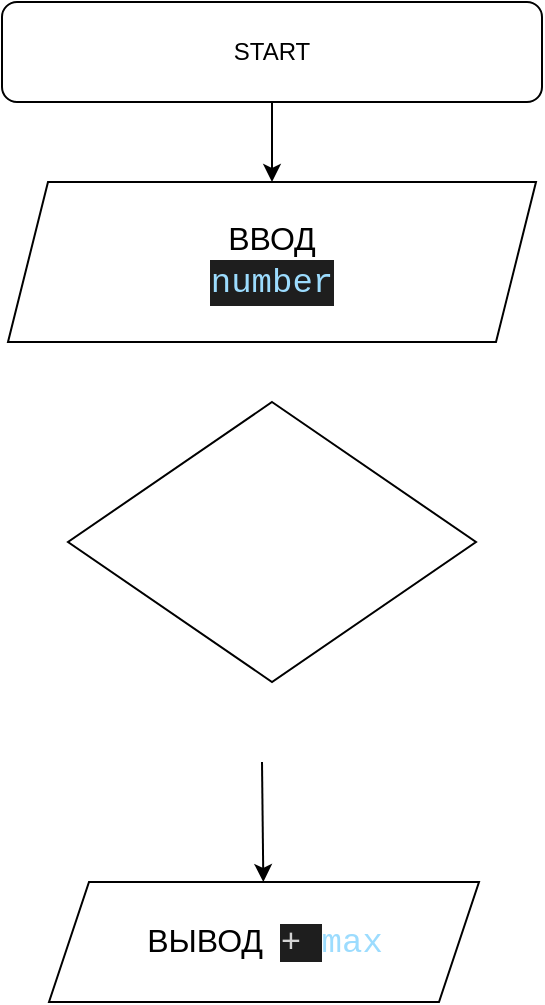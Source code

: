<mxfile>
    <diagram id="EwUrfI9QAgBRoo4efhSW" name="Page-1">
        <mxGraphModel dx="1167" dy="602" grid="1" gridSize="10" guides="1" tooltips="1" connect="1" arrows="1" fold="1" page="1" pageScale="1" pageWidth="827" pageHeight="1169" math="0" shadow="0">
            <root>
                <mxCell id="0"/>
                <mxCell id="1" parent="0"/>
                <mxCell id="4" style="edgeStyle=none;html=1;exitX=0.5;exitY=1;exitDx=0;exitDy=0;entryX=0.5;entryY=0;entryDx=0;entryDy=0;fontSize=16;" parent="1" source="2" target="3" edge="1">
                    <mxGeometry relative="1" as="geometry"/>
                </mxCell>
                <mxCell id="2" value="START" style="rounded=1;whiteSpace=wrap;html=1;" parent="1" vertex="1">
                    <mxGeometry x="279" y="50" width="270" height="50" as="geometry"/>
                </mxCell>
                <mxCell id="3" value="&lt;div style=&quot;font-size: 16px&quot;&gt;ВВОД&lt;br&gt;&lt;div style=&quot;color: rgb(212 , 212 , 212) ; background-color: rgb(30 , 30 , 30) ; font-family: &amp;#34;consolas&amp;#34; , &amp;#34;courier new&amp;#34; , monospace ; font-size: 17px ; line-height: 23px&quot;&gt;&lt;span style=&quot;color: #9cdcfe&quot;&gt;number&lt;/span&gt;&lt;/div&gt;&lt;/div&gt;" style="shape=parallelogram;perimeter=parallelogramPerimeter;whiteSpace=wrap;html=1;fixedSize=1;" parent="1" vertex="1">
                    <mxGeometry x="282" y="140" width="264" height="80" as="geometry"/>
                </mxCell>
                <mxCell id="7" value="&lt;p&gt;ВЫВОД&amp;nbsp;&amp;nbsp;&lt;span style=&quot;background-color: rgb(30 , 30 , 30) ; color: rgb(212 , 212 , 212) ; font-family: &amp;#34;consolas&amp;#34; , &amp;#34;courier new&amp;#34; , monospace ; font-size: 17px&quot;&gt;+ &lt;/span&gt;&lt;span style=&quot;font-family: &amp;#34;consolas&amp;#34; , &amp;#34;courier new&amp;#34; , monospace ; font-size: 17px ; color: rgb(156 , 220 , 254)&quot;&gt;max&lt;/span&gt;&lt;/p&gt;" style="shape=parallelogram;perimeter=parallelogramPerimeter;whiteSpace=wrap;html=1;fixedSize=1;fontSize=16;" parent="1" vertex="1">
                    <mxGeometry x="302.5" y="490" width="215" height="60" as="geometry"/>
                </mxCell>
                <mxCell id="15" style="edgeStyle=none;html=1;exitX=0.5;exitY=1;exitDx=0;exitDy=0;" parent="1" target="7" edge="1">
                    <mxGeometry relative="1" as="geometry">
                        <mxPoint x="409" y="430" as="sourcePoint"/>
                    </mxGeometry>
                </mxCell>
                <mxCell id="17" value="" style="rhombus;whiteSpace=wrap;html=1;" vertex="1" parent="1">
                    <mxGeometry x="312" y="250" width="204" height="140" as="geometry"/>
                </mxCell>
            </root>
        </mxGraphModel>
    </diagram>
</mxfile>